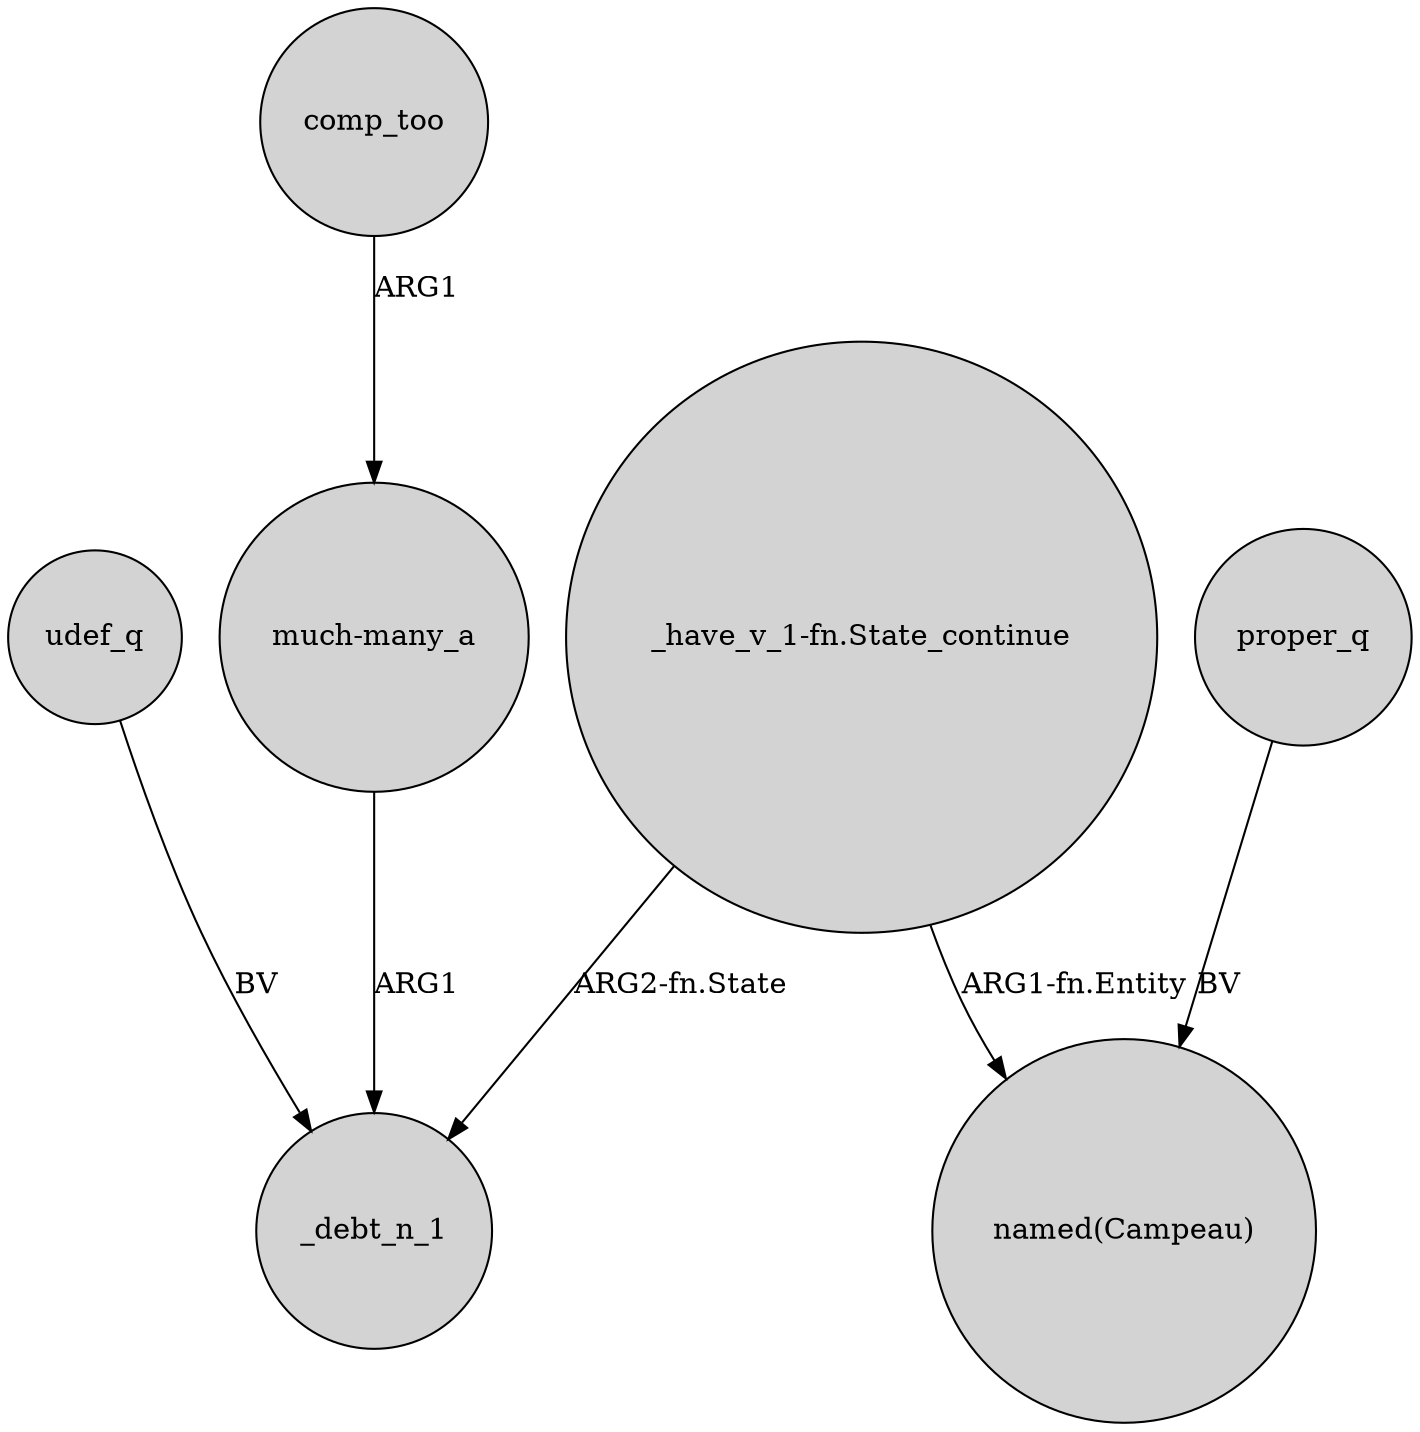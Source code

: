 digraph {
	node [shape=circle style=filled]
	udef_q -> _debt_n_1 [label=BV]
	"_have_v_1-fn.State_continue" -> _debt_n_1 [label="ARG2-fn.State"]
	comp_too -> "much-many_a" [label=ARG1]
	"much-many_a" -> _debt_n_1 [label=ARG1]
	"_have_v_1-fn.State_continue" -> "named(Campeau)" [label="ARG1-fn.Entity"]
	proper_q -> "named(Campeau)" [label=BV]
}
